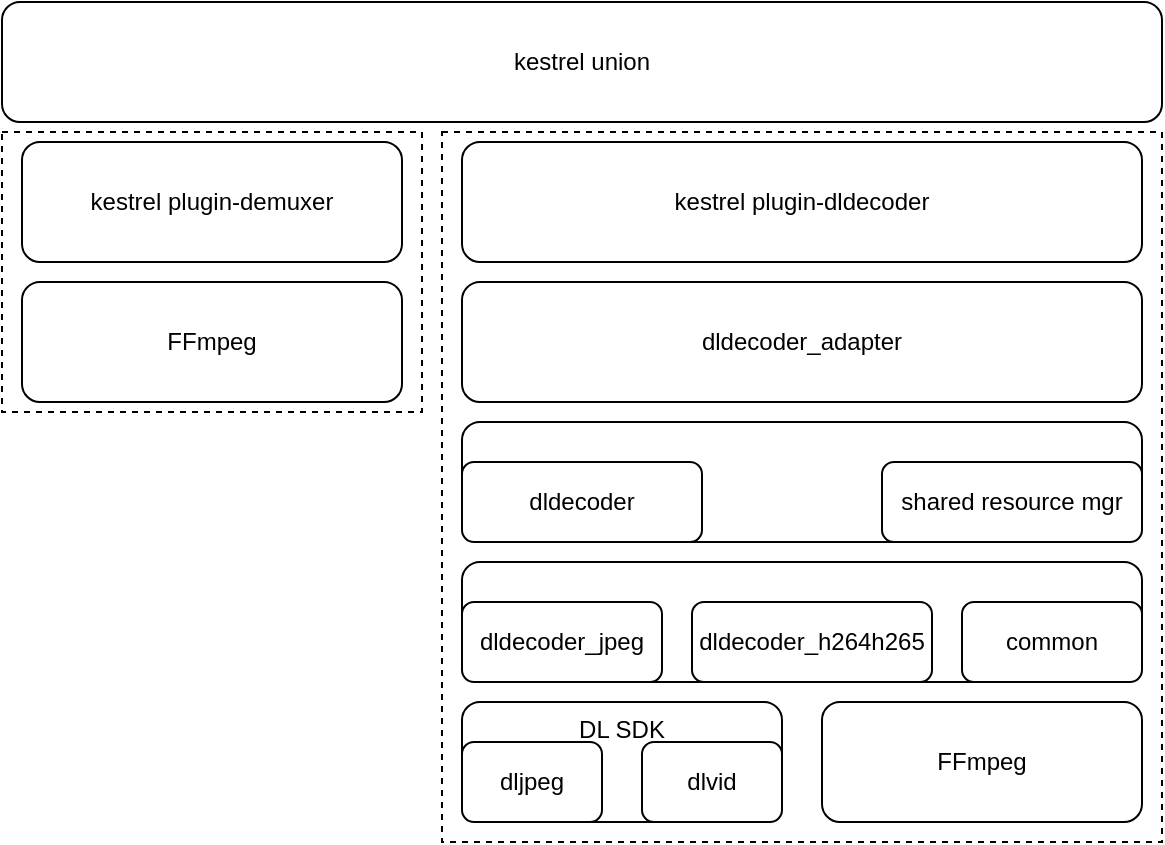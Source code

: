 <mxfile version="17.4.6" type="github">
  <diagram id="S6hOpr06iPFRsCHsTNC5" name="Page-1">
    <mxGraphModel dx="1422" dy="794" grid="1" gridSize="10" guides="1" tooltips="1" connect="1" arrows="1" fold="1" page="1" pageScale="1" pageWidth="827" pageHeight="1169" math="0" shadow="0">
      <root>
        <mxCell id="0" />
        <mxCell id="1" parent="0" />
        <mxCell id="46yb_TyECMyJdQA8oWSu-22" value="" style="rounded=0;whiteSpace=wrap;html=1;dashed=1;" parent="1" vertex="1">
          <mxGeometry x="230" y="235" width="360" height="355" as="geometry" />
        </mxCell>
        <mxCell id="46yb_TyECMyJdQA8oWSu-21" value="" style="rounded=0;whiteSpace=wrap;html=1;dashed=1;" parent="1" vertex="1">
          <mxGeometry x="10" y="235" width="210" height="140" as="geometry" />
        </mxCell>
        <mxCell id="46yb_TyECMyJdQA8oWSu-1" value="DL SDK" style="rounded=1;whiteSpace=wrap;html=1;verticalAlign=top;" parent="1" vertex="1">
          <mxGeometry x="240" y="520" width="160" height="60" as="geometry" />
        </mxCell>
        <mxCell id="46yb_TyECMyJdQA8oWSu-2" value="FFmpeg" style="rounded=1;whiteSpace=wrap;html=1;" parent="1" vertex="1">
          <mxGeometry x="420" y="520" width="160" height="60" as="geometry" />
        </mxCell>
        <mxCell id="46yb_TyECMyJdQA8oWSu-3" value="" style="rounded=1;whiteSpace=wrap;html=1;" parent="1" vertex="1">
          <mxGeometry x="240" y="450" width="340" height="60" as="geometry" />
        </mxCell>
        <mxCell id="46yb_TyECMyJdQA8oWSu-4" value="dljpeg" style="rounded=1;whiteSpace=wrap;html=1;" parent="1" vertex="1">
          <mxGeometry x="240" y="540" width="70" height="40" as="geometry" />
        </mxCell>
        <mxCell id="46yb_TyECMyJdQA8oWSu-5" value="dlvid" style="rounded=1;whiteSpace=wrap;html=1;" parent="1" vertex="1">
          <mxGeometry x="330" y="540" width="70" height="40" as="geometry" />
        </mxCell>
        <mxCell id="46yb_TyECMyJdQA8oWSu-7" value="dldecoder_jpeg" style="rounded=1;whiteSpace=wrap;html=1;" parent="1" vertex="1">
          <mxGeometry x="240" y="470" width="100" height="40" as="geometry" />
        </mxCell>
        <mxCell id="46yb_TyECMyJdQA8oWSu-8" value="dldecoder_h264h265" style="rounded=1;whiteSpace=wrap;html=1;" parent="1" vertex="1">
          <mxGeometry x="355" y="470" width="120" height="40" as="geometry" />
        </mxCell>
        <mxCell id="46yb_TyECMyJdQA8oWSu-10" value="common" style="rounded=1;whiteSpace=wrap;html=1;" parent="1" vertex="1">
          <mxGeometry x="490" y="470" width="90" height="40" as="geometry" />
        </mxCell>
        <mxCell id="46yb_TyECMyJdQA8oWSu-11" value="&lt;span&gt;dldecoder_adapter&lt;/span&gt;" style="rounded=1;whiteSpace=wrap;html=1;" parent="1" vertex="1">
          <mxGeometry x="240" y="310" width="340" height="60" as="geometry" />
        </mxCell>
        <mxCell id="46yb_TyECMyJdQA8oWSu-12" value="" style="rounded=1;whiteSpace=wrap;html=1;" parent="1" vertex="1">
          <mxGeometry x="240" y="380" width="340" height="60" as="geometry" />
        </mxCell>
        <mxCell id="46yb_TyECMyJdQA8oWSu-13" value="dldecoder" style="rounded=1;whiteSpace=wrap;html=1;" parent="1" vertex="1">
          <mxGeometry x="240" y="400" width="120" height="40" as="geometry" />
        </mxCell>
        <mxCell id="46yb_TyECMyJdQA8oWSu-14" value="shared resource mgr" style="rounded=1;whiteSpace=wrap;html=1;" parent="1" vertex="1">
          <mxGeometry x="450" y="400" width="130" height="40" as="geometry" />
        </mxCell>
        <mxCell id="46yb_TyECMyJdQA8oWSu-15" value="&lt;span&gt;kestrel plugin-dldecoder&lt;/span&gt;" style="rounded=1;whiteSpace=wrap;html=1;" parent="1" vertex="1">
          <mxGeometry x="240" y="240" width="340" height="60" as="geometry" />
        </mxCell>
        <mxCell id="46yb_TyECMyJdQA8oWSu-16" value="&lt;span&gt;kestrel plugin-demuxer&lt;/span&gt;" style="rounded=1;whiteSpace=wrap;html=1;" parent="1" vertex="1">
          <mxGeometry x="20" y="240" width="190" height="60" as="geometry" />
        </mxCell>
        <mxCell id="46yb_TyECMyJdQA8oWSu-17" value="&lt;span&gt;kestrel union&lt;/span&gt;" style="rounded=1;whiteSpace=wrap;html=1;" parent="1" vertex="1">
          <mxGeometry x="10" y="170" width="580" height="60" as="geometry" />
        </mxCell>
        <mxCell id="46yb_TyECMyJdQA8oWSu-18" value="FFmpeg" style="rounded=1;whiteSpace=wrap;html=1;" parent="1" vertex="1">
          <mxGeometry x="20" y="310" width="190" height="60" as="geometry" />
        </mxCell>
      </root>
    </mxGraphModel>
  </diagram>
</mxfile>
